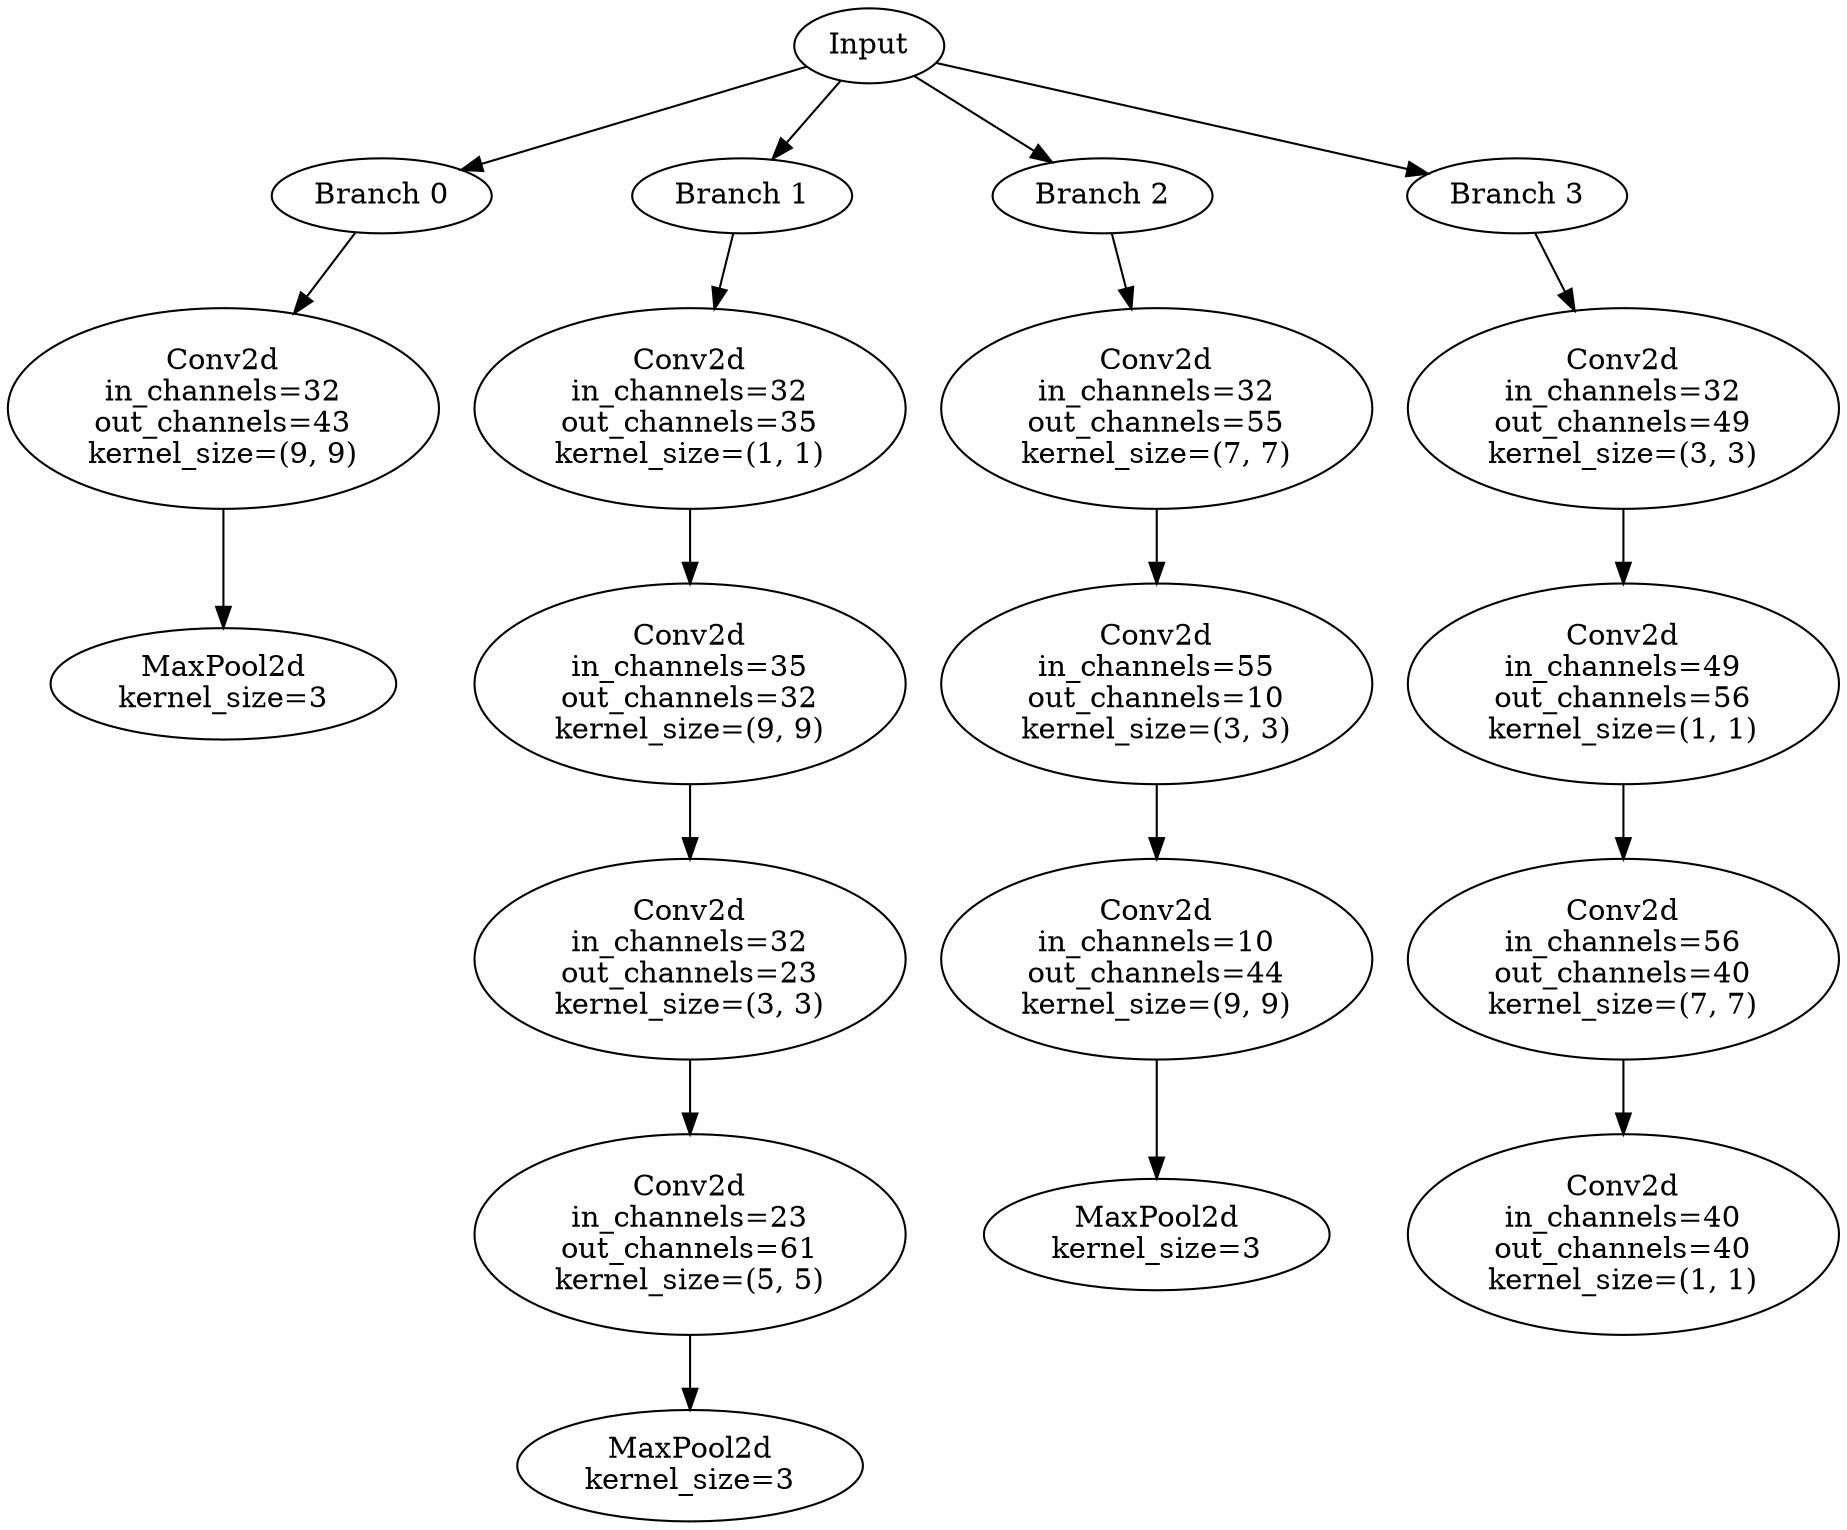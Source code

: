 // Inception Module - Coral 16
digraph {
	Input [label=Input]
	Branch_0 [label="Branch 0"]
	Input -> Branch_0
	Branch_0_Layer_0 [label="Conv2d
in_channels=32
out_channels=43
kernel_size=(9, 9)"]
	Branch_0 -> Branch_0_Layer_0
	Branch_0_Layer_1 [label="MaxPool2d
kernel_size=3"]
	Branch_0_Layer_0 -> Branch_0_Layer_1
	Branch_1 [label="Branch 1"]
	Input -> Branch_1
	Branch_1_Layer_0 [label="Conv2d
in_channels=32
out_channels=35
kernel_size=(1, 1)"]
	Branch_1 -> Branch_1_Layer_0
	Branch_1_Layer_1 [label="Conv2d
in_channels=35
out_channels=32
kernel_size=(9, 9)"]
	Branch_1_Layer_0 -> Branch_1_Layer_1
	Branch_1_Layer_2 [label="Conv2d
in_channels=32
out_channels=23
kernel_size=(3, 3)"]
	Branch_1_Layer_1 -> Branch_1_Layer_2
	Branch_1_Layer_3 [label="Conv2d
in_channels=23
out_channels=61
kernel_size=(5, 5)"]
	Branch_1_Layer_2 -> Branch_1_Layer_3
	Branch_1_Layer_4 [label="MaxPool2d
kernel_size=3"]
	Branch_1_Layer_3 -> Branch_1_Layer_4
	Branch_2 [label="Branch 2"]
	Input -> Branch_2
	Branch_2_Layer_0 [label="Conv2d
in_channels=32
out_channels=55
kernel_size=(7, 7)"]
	Branch_2 -> Branch_2_Layer_0
	Branch_2_Layer_1 [label="Conv2d
in_channels=55
out_channels=10
kernel_size=(3, 3)"]
	Branch_2_Layer_0 -> Branch_2_Layer_1
	Branch_2_Layer_2 [label="Conv2d
in_channels=10
out_channels=44
kernel_size=(9, 9)"]
	Branch_2_Layer_1 -> Branch_2_Layer_2
	Branch_2_Layer_3 [label="MaxPool2d
kernel_size=3"]
	Branch_2_Layer_2 -> Branch_2_Layer_3
	Branch_3 [label="Branch 3"]
	Input -> Branch_3
	Branch_3_Layer_0 [label="Conv2d
in_channels=32
out_channels=49
kernel_size=(3, 3)"]
	Branch_3 -> Branch_3_Layer_0
	Branch_3_Layer_1 [label="Conv2d
in_channels=49
out_channels=56
kernel_size=(1, 1)"]
	Branch_3_Layer_0 -> Branch_3_Layer_1
	Branch_3_Layer_2 [label="Conv2d
in_channels=56
out_channels=40
kernel_size=(7, 7)"]
	Branch_3_Layer_1 -> Branch_3_Layer_2
	Branch_3_Layer_3 [label="Conv2d
in_channels=40
out_channels=40
kernel_size=(1, 1)"]
	Branch_3_Layer_2 -> Branch_3_Layer_3
}
